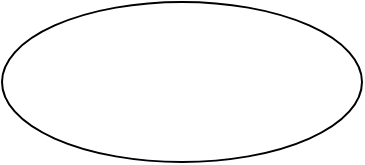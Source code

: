 <mxfile version="14.9.6" type="github">
  <diagram id="7nGLe27AD3spwdZPoaVN" name="Page-1">
    <mxGraphModel dx="911" dy="249" grid="1" gridSize="10" guides="1" tooltips="1" connect="1" arrows="1" fold="1" page="1" pageScale="1" pageWidth="827" pageHeight="1169" math="0" shadow="0">
      <root>
        <mxCell id="0" />
        <mxCell id="1" parent="0" />
        <mxCell id="K2DEXOCubkTfrxZ8ljIj-1" value="" style="ellipse;whiteSpace=wrap;html=1;" vertex="1" parent="1">
          <mxGeometry x="370" y="360" width="180" height="80" as="geometry" />
        </mxCell>
      </root>
    </mxGraphModel>
  </diagram>
</mxfile>
